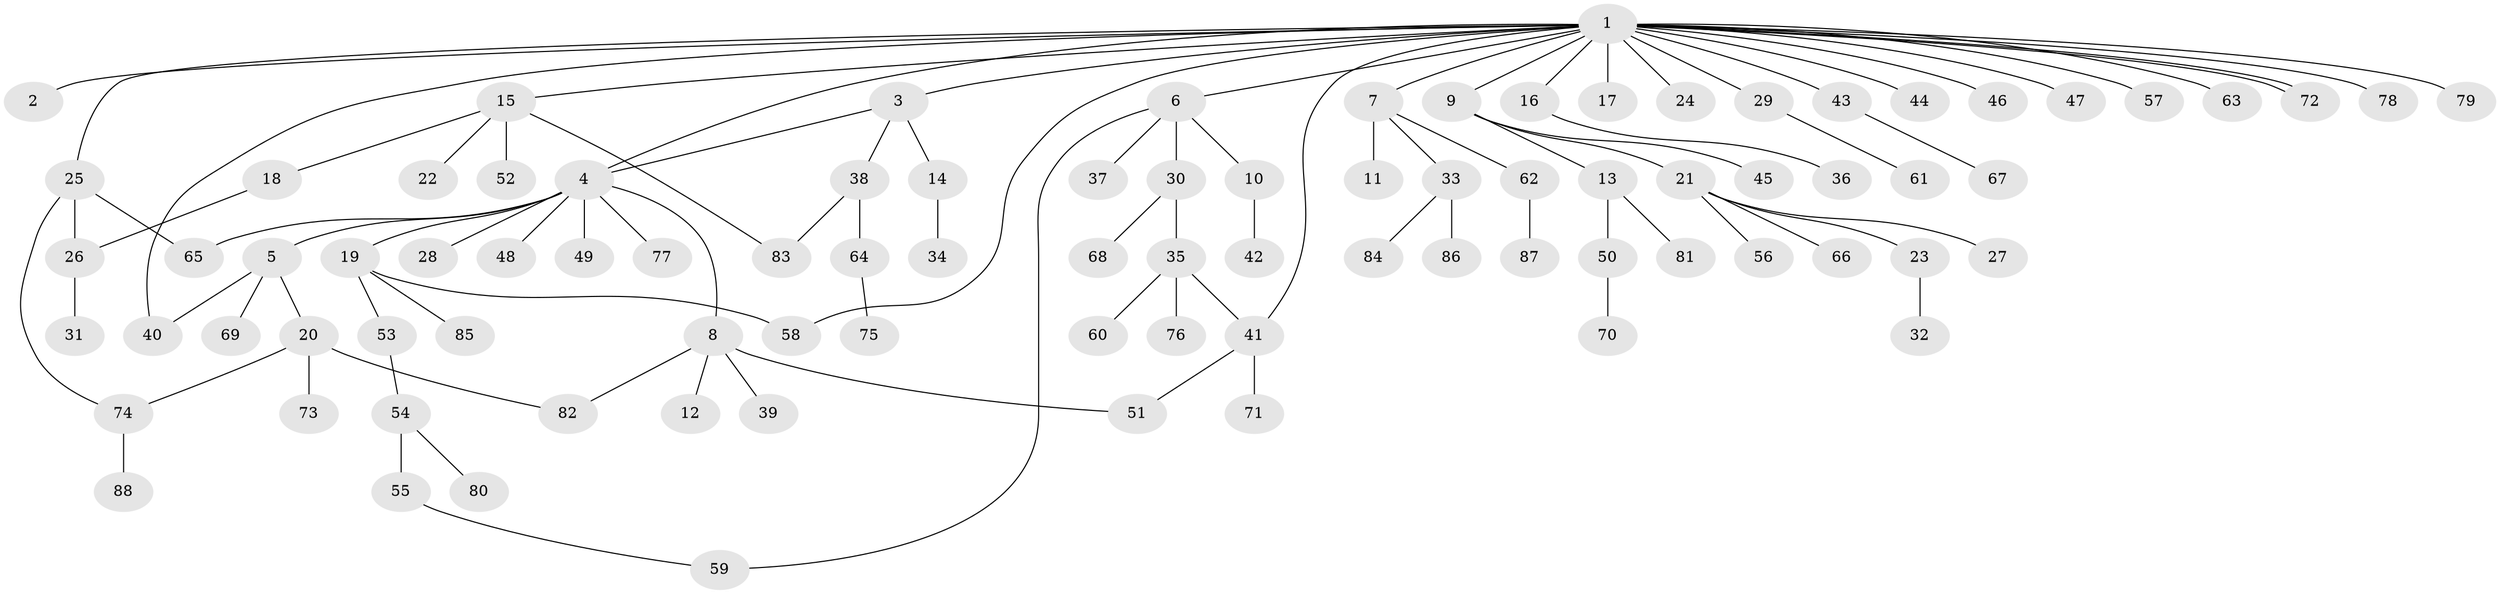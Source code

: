 // coarse degree distribution, {25: 0.01639344262295082, 1: 0.6065573770491803, 4: 0.13114754098360656, 9: 0.01639344262295082, 3: 0.08196721311475409, 7: 0.01639344262295082, 2: 0.11475409836065574, 5: 0.01639344262295082}
// Generated by graph-tools (version 1.1) at 2025/23/03/03/25 07:23:50]
// undirected, 88 vertices, 99 edges
graph export_dot {
graph [start="1"]
  node [color=gray90,style=filled];
  1;
  2;
  3;
  4;
  5;
  6;
  7;
  8;
  9;
  10;
  11;
  12;
  13;
  14;
  15;
  16;
  17;
  18;
  19;
  20;
  21;
  22;
  23;
  24;
  25;
  26;
  27;
  28;
  29;
  30;
  31;
  32;
  33;
  34;
  35;
  36;
  37;
  38;
  39;
  40;
  41;
  42;
  43;
  44;
  45;
  46;
  47;
  48;
  49;
  50;
  51;
  52;
  53;
  54;
  55;
  56;
  57;
  58;
  59;
  60;
  61;
  62;
  63;
  64;
  65;
  66;
  67;
  68;
  69;
  70;
  71;
  72;
  73;
  74;
  75;
  76;
  77;
  78;
  79;
  80;
  81;
  82;
  83;
  84;
  85;
  86;
  87;
  88;
  1 -- 2;
  1 -- 3;
  1 -- 4;
  1 -- 6;
  1 -- 7;
  1 -- 9;
  1 -- 15;
  1 -- 16;
  1 -- 17;
  1 -- 24;
  1 -- 25;
  1 -- 29;
  1 -- 40;
  1 -- 41;
  1 -- 43;
  1 -- 44;
  1 -- 46;
  1 -- 47;
  1 -- 57;
  1 -- 58;
  1 -- 63;
  1 -- 72;
  1 -- 72;
  1 -- 78;
  1 -- 79;
  3 -- 4;
  3 -- 14;
  3 -- 38;
  4 -- 5;
  4 -- 8;
  4 -- 19;
  4 -- 28;
  4 -- 48;
  4 -- 49;
  4 -- 65;
  4 -- 77;
  5 -- 20;
  5 -- 40;
  5 -- 69;
  6 -- 10;
  6 -- 30;
  6 -- 37;
  6 -- 59;
  7 -- 11;
  7 -- 33;
  7 -- 62;
  8 -- 12;
  8 -- 39;
  8 -- 51;
  8 -- 82;
  9 -- 13;
  9 -- 21;
  9 -- 45;
  10 -- 42;
  13 -- 50;
  13 -- 81;
  14 -- 34;
  15 -- 18;
  15 -- 22;
  15 -- 52;
  15 -- 83;
  16 -- 36;
  18 -- 26;
  19 -- 53;
  19 -- 58;
  19 -- 85;
  20 -- 73;
  20 -- 74;
  20 -- 82;
  21 -- 23;
  21 -- 27;
  21 -- 56;
  21 -- 66;
  23 -- 32;
  25 -- 26;
  25 -- 65;
  25 -- 74;
  26 -- 31;
  29 -- 61;
  30 -- 35;
  30 -- 68;
  33 -- 84;
  33 -- 86;
  35 -- 41;
  35 -- 60;
  35 -- 76;
  38 -- 64;
  38 -- 83;
  41 -- 51;
  41 -- 71;
  43 -- 67;
  50 -- 70;
  53 -- 54;
  54 -- 55;
  54 -- 80;
  55 -- 59;
  62 -- 87;
  64 -- 75;
  74 -- 88;
}
